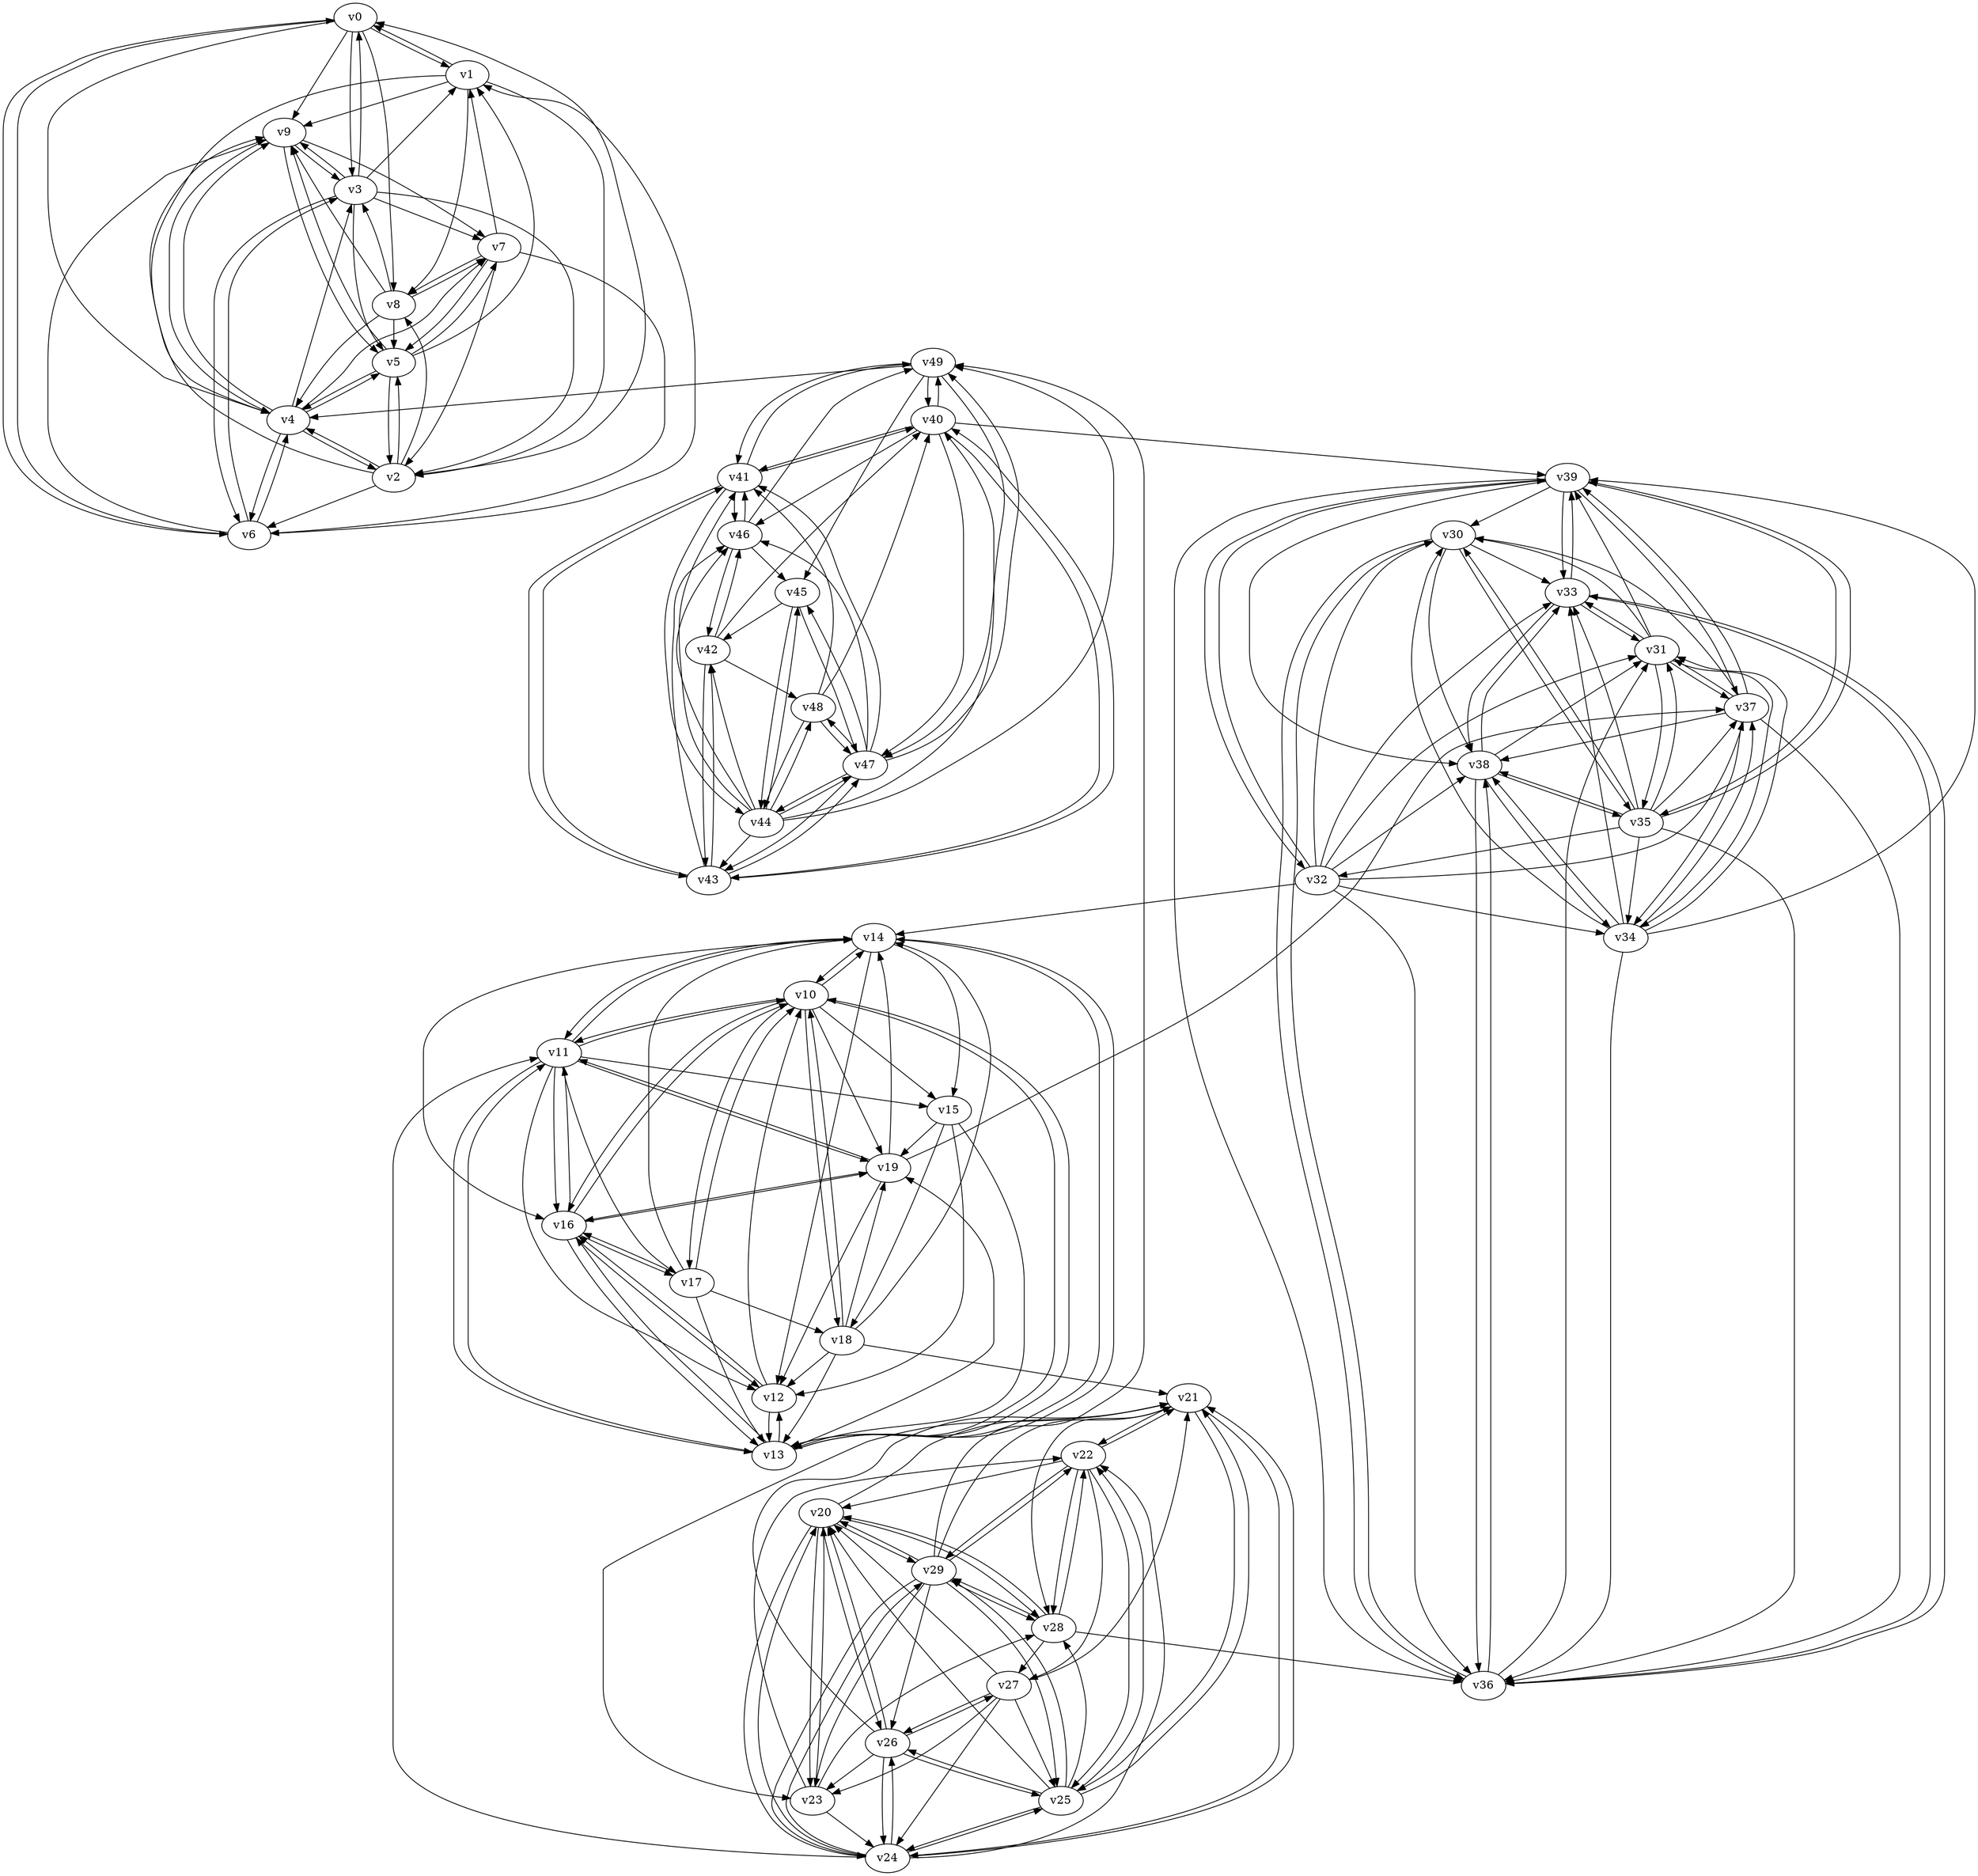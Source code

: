 digraph buchi_test060 {
    v0 [name="v0", player=1, priority=0];
    v1 [name="v1", player=0, priority=0];
    v2 [name="v2", player=1, priority=1];
    v3 [name="v3", player=1, priority=1];
    v4 [name="v4", player=0, priority=1];
    v5 [name="v5", player=1, priority=0];
    v6 [name="v6", player=1, priority=1];
    v7 [name="v7", player=0, priority=1];
    v8 [name="v8", player=1, priority=0];
    v9 [name="v9", player=1, priority=1];
    v10 [name="v10", player=0, priority=0];
    v11 [name="v11", player=1, priority=1];
    v12 [name="v12", player=1, priority=1];
    v13 [name="v13", player=0, priority=0];
    v14 [name="v14", player=0, priority=0];
    v15 [name="v15", player=0, priority=0];
    v16 [name="v16", player=0, priority=0];
    v17 [name="v17", player=0, priority=0];
    v18 [name="v18", player=1, priority=0];
    v19 [name="v19", player=0, priority=0];
    v20 [name="v20", player=1, priority=1];
    v21 [name="v21", player=1, priority=1];
    v22 [name="v22", player=0, priority=1];
    v23 [name="v23", player=0, priority=1];
    v24 [name="v24", player=1, priority=1];
    v25 [name="v25", player=0, priority=1];
    v26 [name="v26", player=0, priority=1];
    v27 [name="v27", player=1, priority=0];
    v28 [name="v28", player=0, priority=0];
    v29 [name="v29", player=0, priority=0];
    v30 [name="v30", player=0, priority=1];
    v31 [name="v31", player=0, priority=0];
    v32 [name="v32", player=1, priority=0];
    v33 [name="v33", player=0, priority=1];
    v34 [name="v34", player=0, priority=1];
    v35 [name="v35", player=1, priority=0];
    v36 [name="v36", player=0, priority=1];
    v37 [name="v37", player=0, priority=0];
    v38 [name="v38", player=0, priority=1];
    v39 [name="v39", player=0, priority=1];
    v40 [name="v40", player=0, priority=1];
    v41 [name="v41", player=0, priority=0];
    v42 [name="v42", player=0, priority=0];
    v43 [name="v43", player=0, priority=0];
    v44 [name="v44", player=0, priority=1];
    v45 [name="v45", player=0, priority=1];
    v46 [name="v46", player=1, priority=1];
    v47 [name="v47", player=1, priority=1];
    v48 [name="v48", player=0, priority=1];
    v49 [name="v49", player=0, priority=0];
    v26 -> v21;
    v32 -> v37;
    v41 -> v40;
    v33 -> v36;
    v35 -> v33;
    v41 -> v49;
    v43 -> v46;
    v42 -> v48;
    v4 -> v9;
    v44 -> v45;
    v5 -> v1;
    v39 -> v33;
    v14 -> v13;
    v20 -> v29;
    v8 -> v9;
    v40 -> v41;
    v34 -> v37;
    v11 -> v14;
    v7 -> v1;
    v32 -> v30;
    v16 -> v13;
    v18 -> v10;
    v24 -> v26;
    v26 -> v23;
    v32 -> v39;
    v4 -> v2;
    v18 -> v19;
    v33 -> v38;
    v44 -> v47;
    v3 -> v6;
    v46 -> v41;
    v39 -> v35;
    v14 -> v15;
    v17 -> v14;
    v19 -> v11;
    v22 -> v28;
    v34 -> v30;
    v40 -> v43;
    v2 -> v4;
    v48 -> v47;
    v11 -> v16;
    v32 -> v14;
    v1 -> v8;
    v13 -> v10;
    v6 -> v4;
    v13 -> v19;
    v18 -> v12;
    v33 -> v31;
    v26 -> v25;
    v41 -> v44;
    v42 -> v43;
    v44 -> v40;
    v35 -> v37;
    v47 -> v48;
    v18 -> v21;
    v44 -> v49;
    v20 -> v24;
    v8 -> v4;
    v22 -> v21;
    v9 -> v3;
    v23 -> v20;
    v17 -> v16;
    v31 -> v33;
    v39 -> v37;
    v48 -> v40;
    v0 -> v9;
    v48 -> v41;
    v13 -> v12;
    v7 -> v5;
    v24 -> v21;
    v15 -> v18;
    v25 -> v20;
    v16 -> v17;
    v18 -> v14;
    v35 -> v30;
    v47 -> v41;
    v25 -> v29;
    v44 -> v42;
    v3 -> v1;
    v29 -> v20;
    v39 -> v30;
    v12 -> v13;
    v14 -> v10;
    v5 -> v7;
    v20 -> v26;
    v21 -> v25;
    v9 -> v5;
    v23 -> v22;
    v31 -> v35;
    v46 -> v45;
    v49 -> v41;
    v37 -> v30;
    v40 -> v47;
    v49 -> v4;
    v10 -> v15;
    v13 -> v14;
    v16 -> v10;
    v47 -> v43;
    v26 -> v20;
    v25 -> v22;
    v16 -> v19;
    v30 -> v36;
    v35 -> v32;
    v29 -> v22;
    v39 -> v32;
    v38 -> v34;
    v14 -> v12;
    v5 -> v9;
    v20 -> v28;
    v22 -> v25;
    v9 -> v7;
    v23 -> v24;
    v31 -> v37;
    v48 -> v44;
    v40 -> v49;
    v29 -> v49;
    v27 -> v24;
    v6 -> v1;
    v34 -> v39;
    v10 -> v17;
    v13 -> v16;
    v15 -> v13;
    v16 -> v12;
    v47 -> v45;
    v24 -> v25;
    v25 -> v24;
    v30 -> v38;
    v42 -> v40;
    v3 -> v5;
    v5 -> v2;
    v20 -> v21;
    v29 -> v24;
    v38 -> v36;
    v43 -> v41;
    v31 -> v30;
    v22 -> v27;
    v46 -> v49;
    v49 -> v45;
    v31 -> v39;
    v27 -> v26;
    v2 -> v6;
    v7 -> v2;
    v10 -> v19;
    v36 -> v38;
    v25 -> v26;
    v32 -> v34;
    v12 -> v10;
    v3 -> v7;
    v5 -> v4;
    v4 -> v6;
    v20 -> v23;
    v21 -> v22;
    v14 -> v16;
    v22 -> v20;
    v26 -> v27;
    v29 -> v26;
    v23 -> v28;
    v35 -> v39;
    v49 -> v47;
    v1 -> v0;
    v17 -> v18;
    v36 -> v31;
    v1 -> v9;
    v13 -> v11;
    v2 -> v8;
    v28 -> v27;
    v24 -> v11;
    v37 -> v39;
    v28 -> v36;
    v30 -> v33;
    v47 -> v49;
    v25 -> v28;
    v3 -> v0;
    v32 -> v36;
    v38 -> v31;
    v3 -> v9;
    v29 -> v28;
    v21 -> v24;
    v49 -> v40;
    v1 -> v2;
    v0 -> v4;
    v27 -> v21;
    v28 -> v20;
    v10 -> v14;
    v34 -> v36;
    v11 -> v13;
    v28 -> v29;
    v36 -> v33;
    v25 -> v21;
    v30 -> v35;
    v3 -> v2;
    v29 -> v21;
    v32 -> v38;
    v35 -> v34;
    v38 -> v33;
    v14 -> v11;
    v43 -> v47;
    v44 -> v46;
    v17 -> v13;
    v1 -> v4;
    v0 -> v6;
    v27 -> v23;
    v28 -> v22;
    v10 -> v16;
    v34 -> v38;
    v11 -> v15;
    v37 -> v34;
    v45 -> v47;
    v47 -> v44;
    v6 -> v3;
    v19 -> v37;
    v32 -> v31;
    v26 -> v24;
    v29 -> v23;
    v41 -> v43;
    v4 -> v3;
    v33 -> v39;
    v12 -> v16;
    v35 -> v36;
    v38 -> v35;
    v43 -> v40;
    v21 -> v28;
    v44 -> v48;
    v8 -> v3;
    v39 -> v36;
    v19 -> v12;
    v22 -> v29;
    v27 -> v25;
    v0 -> v8;
    v2 -> v5;
    v34 -> v31;
    v10 -> v18;
    v11 -> v17;
    v37 -> v36;
    v47 -> v46;
    v24 -> v20;
    v32 -> v33;
    v18 -> v13;
    v24 -> v29;
    v29 -> v25;
    v43 -> v42;
    v4 -> v5;
    v35 -> v38;
    v44 -> v41;
    v8 -> v5;
    v39 -> v38;
    v9 -> v4;
    v0 -> v1;
    v31 -> v34;
    v19 -> v14;
    v10 -> v11;
    v34 -> v33;
    v11 -> v10;
    v36 -> v30;
    v40 -> v46;
    v41 -> v46;
    v45 -> v42;
    v11 -> v19;
    v37 -> v38;
    v7 -> v6;
    v24 -> v22;
    v15 -> v19;
    v35 -> v31;
    v42 -> v46;
    v4 -> v7;
    v21 -> v23;
    v44 -> v43;
    v17 -> v10;
    v8 -> v7;
    v27 -> v20;
    v0 -> v3;
    v2 -> v0;
    v19 -> v16;
    v10 -> v13;
    v46 -> v42;
    v11 -> v12;
    v2 -> v9;
    v37 -> v31;
    v45 -> v44;
    v40 -> v39;
    v6 -> v0;
    v15 -> v12;
    v6 -> v9;
    v16 -> v11;
    v7 -> v8;
}
